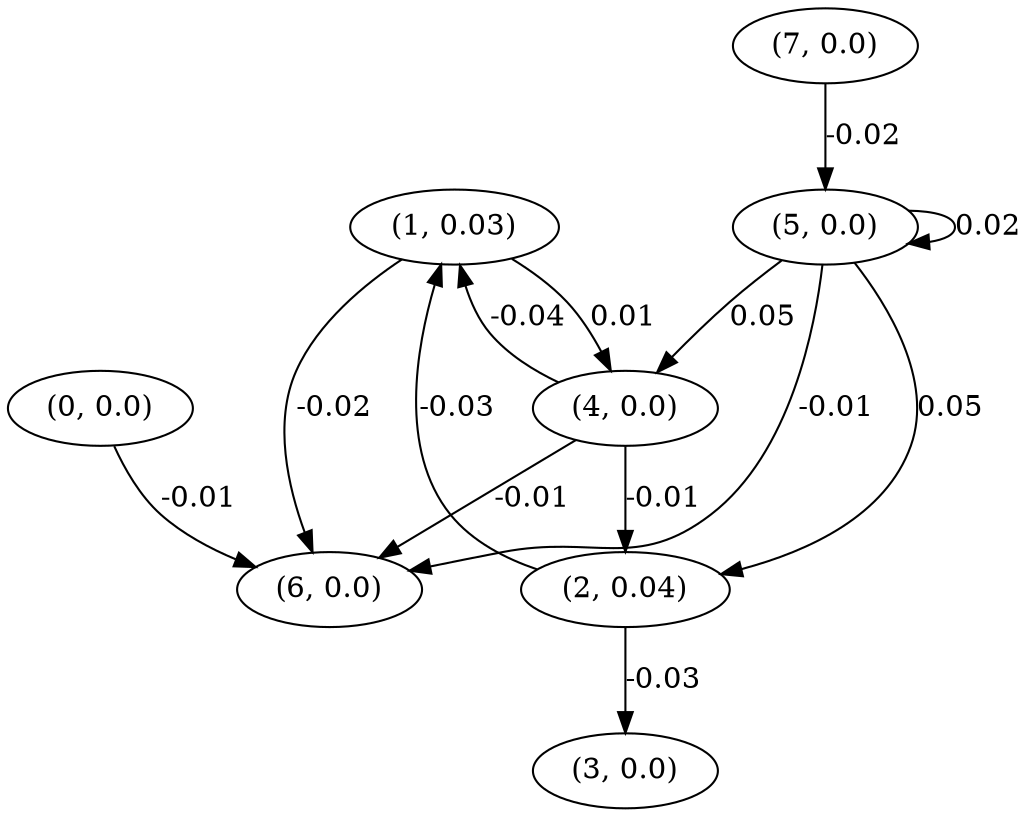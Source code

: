 digraph {
    0 [ label = "(0, 0.0)" ]
    1 [ label = "(1, 0.03)" ]
    2 [ label = "(2, 0.04)" ]
    3 [ label = "(3, 0.0)" ]
    4 [ label = "(4, 0.0)" ]
    5 [ label = "(5, 0.0)" ]
    6 [ label = "(6, 0.0)" ]
    7 [ label = "(7, 0.0)" ]
    5 -> 5 [ label = "0.02" ]
    2 -> 1 [ label = "-0.03" ]
    4 -> 1 [ label = "-0.04" ]
    4 -> 2 [ label = "-0.01" ]
    5 -> 2 [ label = "0.05" ]
    2 -> 3 [ label = "-0.03" ]
    1 -> 4 [ label = "0.01" ]
    5 -> 4 [ label = "0.05" ]
    7 -> 5 [ label = "-0.02" ]
    0 -> 6 [ label = "-0.01" ]
    1 -> 6 [ label = "-0.02" ]
    4 -> 6 [ label = "-0.01" ]
    5 -> 6 [ label = "-0.01" ]
}

